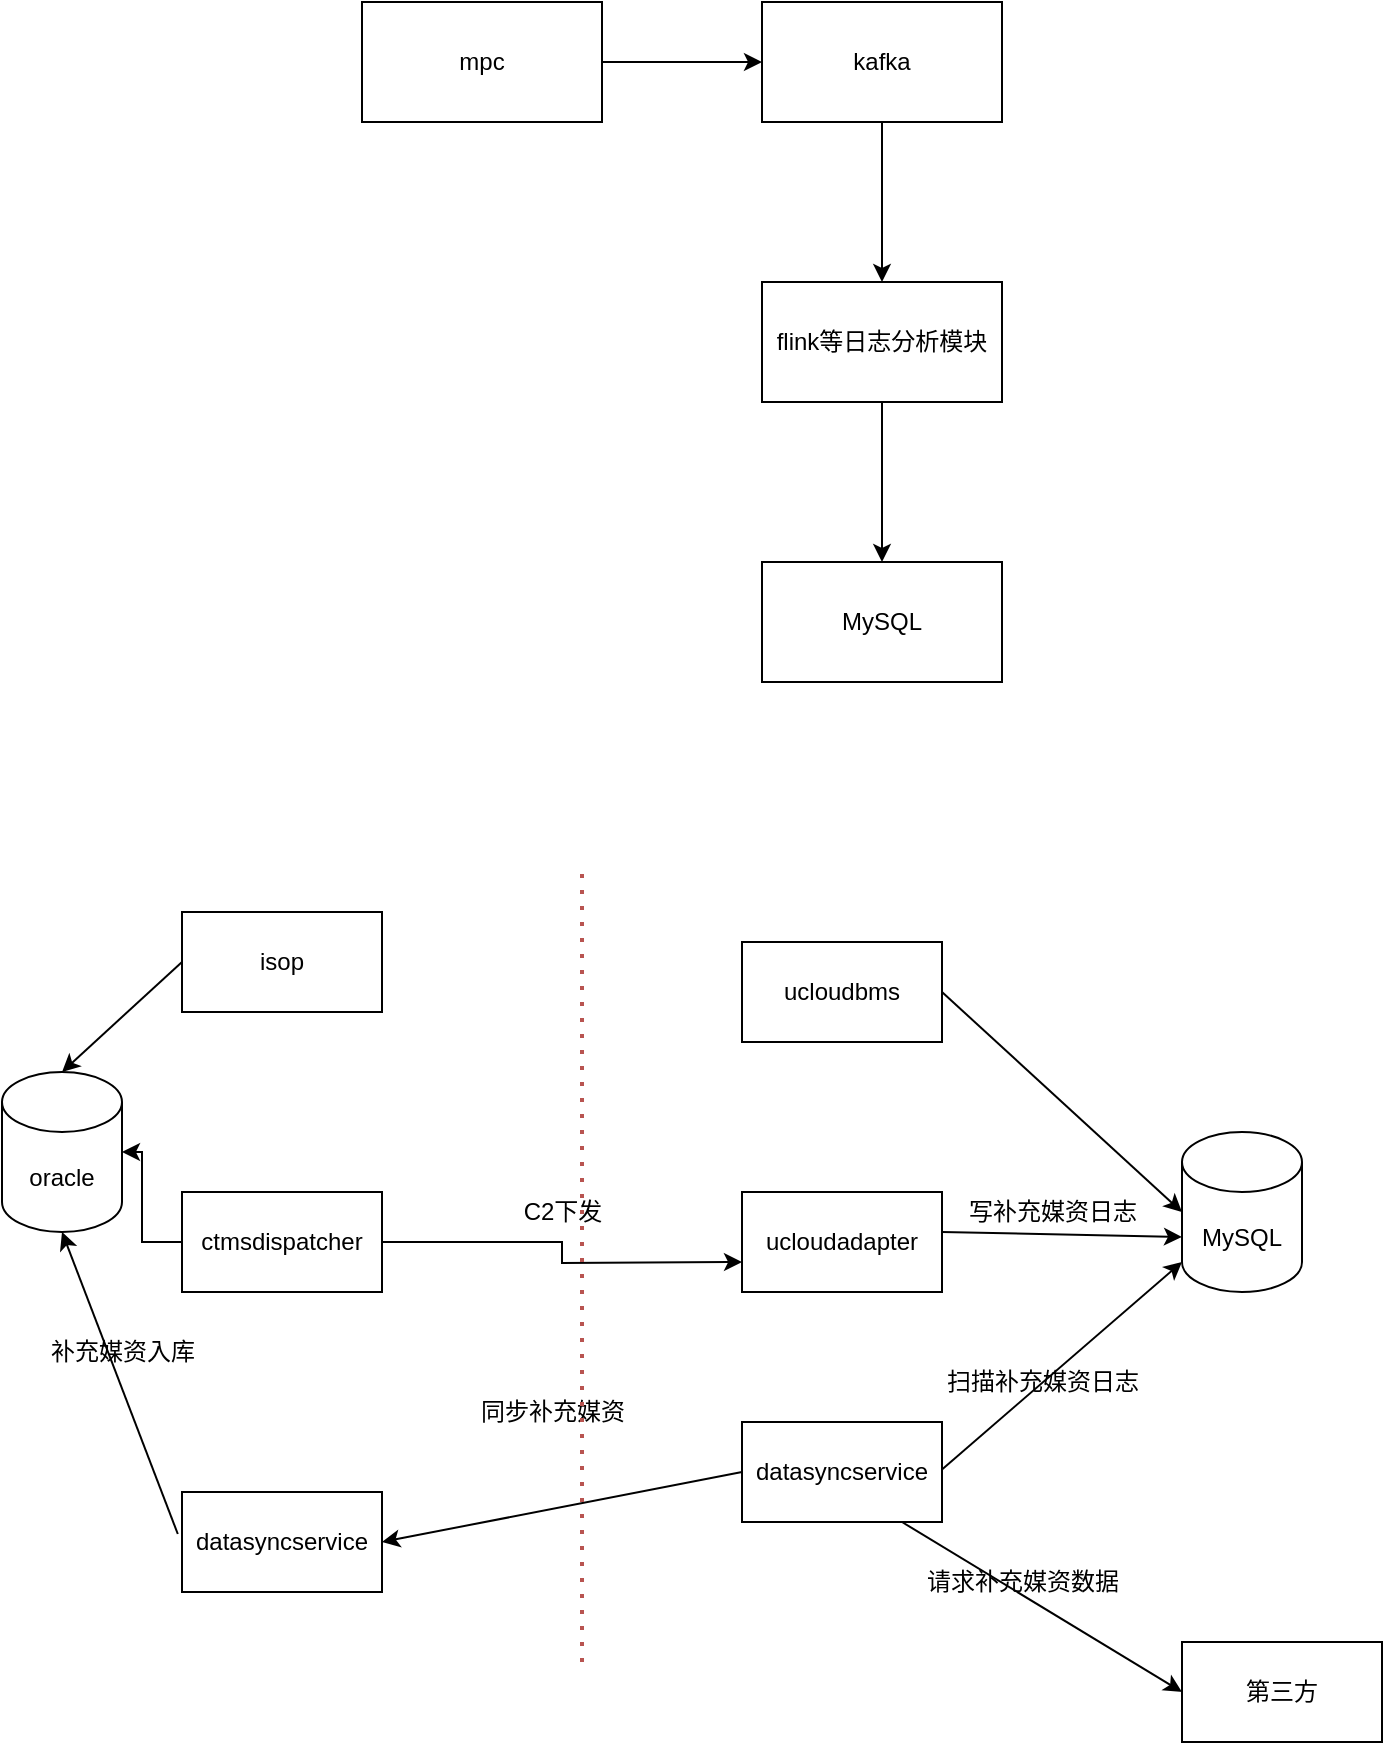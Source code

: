 <mxfile version="14.9.3" type="github">
  <diagram id="YmTmdFHc6FyqDe_sH9pm" name="Page-1">
    <mxGraphModel dx="813" dy="477" grid="1" gridSize="10" guides="1" tooltips="1" connect="1" arrows="1" fold="1" page="1" pageScale="1" pageWidth="827" pageHeight="1169" math="0" shadow="0">
      <root>
        <mxCell id="0" />
        <mxCell id="1" parent="0" />
        <mxCell id="XluoGH8vRkax0UuYclkj-3" value="" style="edgeStyle=orthogonalEdgeStyle;rounded=0;orthogonalLoop=1;jettySize=auto;html=1;" parent="1" source="XluoGH8vRkax0UuYclkj-1" target="XluoGH8vRkax0UuYclkj-2" edge="1">
          <mxGeometry relative="1" as="geometry" />
        </mxCell>
        <mxCell id="XluoGH8vRkax0UuYclkj-1" value="mpc" style="whiteSpace=wrap;html=1;" parent="1" vertex="1">
          <mxGeometry x="210" y="130" width="120" height="60" as="geometry" />
        </mxCell>
        <mxCell id="XluoGH8vRkax0UuYclkj-5" value="" style="edgeStyle=orthogonalEdgeStyle;rounded=0;orthogonalLoop=1;jettySize=auto;html=1;" parent="1" source="XluoGH8vRkax0UuYclkj-2" target="XluoGH8vRkax0UuYclkj-4" edge="1">
          <mxGeometry relative="1" as="geometry" />
        </mxCell>
        <mxCell id="XluoGH8vRkax0UuYclkj-2" value="kafka&lt;br&gt;" style="whiteSpace=wrap;html=1;" parent="1" vertex="1">
          <mxGeometry x="410" y="130" width="120" height="60" as="geometry" />
        </mxCell>
        <mxCell id="XluoGH8vRkax0UuYclkj-7" value="" style="edgeStyle=orthogonalEdgeStyle;rounded=0;orthogonalLoop=1;jettySize=auto;html=1;" parent="1" source="XluoGH8vRkax0UuYclkj-4" target="XluoGH8vRkax0UuYclkj-6" edge="1">
          <mxGeometry relative="1" as="geometry" />
        </mxCell>
        <mxCell id="XluoGH8vRkax0UuYclkj-4" value="flink等日志分析模块" style="whiteSpace=wrap;html=1;" parent="1" vertex="1">
          <mxGeometry x="410" y="270" width="120" height="60" as="geometry" />
        </mxCell>
        <mxCell id="XluoGH8vRkax0UuYclkj-6" value="MySQL" style="whiteSpace=wrap;html=1;" parent="1" vertex="1">
          <mxGeometry x="410" y="410" width="120" height="60" as="geometry" />
        </mxCell>
        <mxCell id="-E0du1wSxo-wRjcgoizt-2" value="isop" style="whiteSpace=wrap;html=1;" vertex="1" parent="1">
          <mxGeometry x="120" y="585" width="100" height="50" as="geometry" />
        </mxCell>
        <mxCell id="-E0du1wSxo-wRjcgoizt-3" value="ucloudadapter" style="whiteSpace=wrap;html=1;" vertex="1" parent="1">
          <mxGeometry x="400" y="725" width="100" height="50" as="geometry" />
        </mxCell>
        <mxCell id="-E0du1wSxo-wRjcgoizt-6" value="C2下发" style="text;html=1;align=center;verticalAlign=middle;resizable=0;points=[];autosize=1;strokeColor=none;" vertex="1" parent="1">
          <mxGeometry x="285" y="725" width="50" height="20" as="geometry" />
        </mxCell>
        <mxCell id="-E0du1wSxo-wRjcgoizt-7" value="ucloudbms" style="whiteSpace=wrap;html=1;" vertex="1" parent="1">
          <mxGeometry x="400" y="600" width="100" height="50" as="geometry" />
        </mxCell>
        <mxCell id="-E0du1wSxo-wRjcgoizt-10" value="oracle" style="shape=cylinder3;whiteSpace=wrap;html=1;boundedLbl=1;backgroundOutline=1;size=15;" vertex="1" parent="1">
          <mxGeometry x="30" y="665" width="60" height="80" as="geometry" />
        </mxCell>
        <mxCell id="-E0du1wSxo-wRjcgoizt-13" value="" style="edgeStyle=orthogonalEdgeStyle;rounded=0;orthogonalLoop=1;jettySize=auto;html=1;" edge="1" parent="1" source="-E0du1wSxo-wRjcgoizt-11" target="-E0du1wSxo-wRjcgoizt-10">
          <mxGeometry relative="1" as="geometry" />
        </mxCell>
        <mxCell id="-E0du1wSxo-wRjcgoizt-33" value="" style="edgeStyle=orthogonalEdgeStyle;rounded=0;orthogonalLoop=1;jettySize=auto;html=1;" edge="1" parent="1" source="-E0du1wSxo-wRjcgoizt-11">
          <mxGeometry relative="1" as="geometry">
            <mxPoint x="400" y="760" as="targetPoint" />
          </mxGeometry>
        </mxCell>
        <mxCell id="-E0du1wSxo-wRjcgoizt-11" value="ctmsdispatcher" style="whiteSpace=wrap;html=1;" vertex="1" parent="1">
          <mxGeometry x="120" y="725" width="100" height="50" as="geometry" />
        </mxCell>
        <mxCell id="-E0du1wSxo-wRjcgoizt-12" value="" style="endArrow=classic;html=1;exitX=0;exitY=0.5;exitDx=0;exitDy=0;entryX=0.5;entryY=0;entryDx=0;entryDy=0;entryPerimeter=0;" edge="1" parent="1" source="-E0du1wSxo-wRjcgoizt-2" target="-E0du1wSxo-wRjcgoizt-10">
          <mxGeometry width="50" height="50" relative="1" as="geometry">
            <mxPoint x="60" y="615" as="sourcePoint" />
            <mxPoint x="110" y="565" as="targetPoint" />
          </mxGeometry>
        </mxCell>
        <mxCell id="-E0du1wSxo-wRjcgoizt-15" value="MySQL" style="shape=cylinder3;whiteSpace=wrap;html=1;boundedLbl=1;backgroundOutline=1;size=15;" vertex="1" parent="1">
          <mxGeometry x="620" y="695" width="60" height="80" as="geometry" />
        </mxCell>
        <mxCell id="-E0du1wSxo-wRjcgoizt-16" value="" style="endArrow=classic;html=1;entryX=0;entryY=0.5;entryDx=0;entryDy=0;entryPerimeter=0;" edge="1" parent="1" target="-E0du1wSxo-wRjcgoizt-15">
          <mxGeometry width="50" height="50" relative="1" as="geometry">
            <mxPoint x="500" y="625" as="sourcePoint" />
            <mxPoint x="550" y="575" as="targetPoint" />
          </mxGeometry>
        </mxCell>
        <mxCell id="-E0du1wSxo-wRjcgoizt-17" value="" style="endArrow=classic;html=1;entryX=0;entryY=0;entryDx=0;entryDy=52.5;entryPerimeter=0;" edge="1" parent="1" target="-E0du1wSxo-wRjcgoizt-15">
          <mxGeometry width="50" height="50" relative="1" as="geometry">
            <mxPoint x="500" y="745" as="sourcePoint" />
            <mxPoint x="650" y="795" as="targetPoint" />
          </mxGeometry>
        </mxCell>
        <mxCell id="-E0du1wSxo-wRjcgoizt-18" value="datasyncservice" style="whiteSpace=wrap;html=1;" vertex="1" parent="1">
          <mxGeometry x="400" y="840" width="100" height="50" as="geometry" />
        </mxCell>
        <mxCell id="-E0du1wSxo-wRjcgoizt-19" value="" style="endArrow=classic;html=1;entryX=0;entryY=1;entryDx=0;entryDy=-15;entryPerimeter=0;" edge="1" parent="1" target="-E0du1wSxo-wRjcgoizt-15">
          <mxGeometry width="50" height="50" relative="1" as="geometry">
            <mxPoint x="500" y="863.75" as="sourcePoint" />
            <mxPoint x="620" y="866.25" as="targetPoint" />
          </mxGeometry>
        </mxCell>
        <mxCell id="-E0du1wSxo-wRjcgoizt-20" value="第三方" style="whiteSpace=wrap;html=1;" vertex="1" parent="1">
          <mxGeometry x="620" y="950" width="100" height="50" as="geometry" />
        </mxCell>
        <mxCell id="-E0du1wSxo-wRjcgoizt-21" value="" style="endArrow=classic;html=1;entryX=0;entryY=0.5;entryDx=0;entryDy=0;" edge="1" parent="1" target="-E0du1wSxo-wRjcgoizt-20">
          <mxGeometry width="50" height="50" relative="1" as="geometry">
            <mxPoint x="480" y="890" as="sourcePoint" />
            <mxPoint x="600" y="1000" as="targetPoint" />
          </mxGeometry>
        </mxCell>
        <mxCell id="-E0du1wSxo-wRjcgoizt-22" value="请求补充媒资数据" style="text;html=1;align=center;verticalAlign=middle;resizable=0;points=[];autosize=1;strokeColor=none;" vertex="1" parent="1">
          <mxGeometry x="485" y="910" width="110" height="20" as="geometry" />
        </mxCell>
        <mxCell id="-E0du1wSxo-wRjcgoizt-23" value="写补充媒资日志" style="text;html=1;align=center;verticalAlign=middle;resizable=0;points=[];autosize=1;strokeColor=none;" vertex="1" parent="1">
          <mxGeometry x="505" y="725" width="100" height="20" as="geometry" />
        </mxCell>
        <mxCell id="-E0du1wSxo-wRjcgoizt-24" value="扫描补充媒资日志" style="text;html=1;align=center;verticalAlign=middle;resizable=0;points=[];autosize=1;strokeColor=none;" vertex="1" parent="1">
          <mxGeometry x="495" y="810" width="110" height="20" as="geometry" />
        </mxCell>
        <mxCell id="-E0du1wSxo-wRjcgoizt-25" value="datasyncservice" style="whiteSpace=wrap;html=1;" vertex="1" parent="1">
          <mxGeometry x="120" y="875" width="100" height="50" as="geometry" />
        </mxCell>
        <mxCell id="-E0du1wSxo-wRjcgoizt-26" value="" style="endArrow=classic;html=1;exitX=-0.021;exitY=0.42;exitDx=0;exitDy=0;exitPerimeter=0;entryX=0.5;entryY=1;entryDx=0;entryDy=0;entryPerimeter=0;" edge="1" parent="1" source="-E0du1wSxo-wRjcgoizt-25" target="-E0du1wSxo-wRjcgoizt-10">
          <mxGeometry width="50" height="50" relative="1" as="geometry">
            <mxPoint x="90" y="760" as="sourcePoint" />
            <mxPoint x="56" y="749" as="targetPoint" />
          </mxGeometry>
        </mxCell>
        <mxCell id="-E0du1wSxo-wRjcgoizt-27" value="补充媒资入库" style="text;html=1;align=center;verticalAlign=middle;resizable=0;points=[];autosize=1;strokeColor=none;" vertex="1" parent="1">
          <mxGeometry x="45" y="795" width="90" height="20" as="geometry" />
        </mxCell>
        <mxCell id="-E0du1wSxo-wRjcgoizt-28" value="" style="endArrow=classic;html=1;exitX=0;exitY=0.5;exitDx=0;exitDy=0;entryX=1;entryY=0.5;entryDx=0;entryDy=0;" edge="1" parent="1" source="-E0du1wSxo-wRjcgoizt-18" target="-E0du1wSxo-wRjcgoizt-25">
          <mxGeometry width="50" height="50" relative="1" as="geometry">
            <mxPoint x="280" y="845" as="sourcePoint" />
            <mxPoint x="330" y="795" as="targetPoint" />
          </mxGeometry>
        </mxCell>
        <mxCell id="-E0du1wSxo-wRjcgoizt-29" value="同步补充媒资" style="text;html=1;align=center;verticalAlign=middle;resizable=0;points=[];autosize=1;strokeColor=none;" vertex="1" parent="1">
          <mxGeometry x="260" y="825" width="90" height="20" as="geometry" />
        </mxCell>
        <mxCell id="-E0du1wSxo-wRjcgoizt-34" value="" style="endArrow=none;dashed=1;html=1;dashPattern=1 3;strokeWidth=2;fillColor=#f8cecc;strokeColor=#b85450;" edge="1" parent="1">
          <mxGeometry width="50" height="50" relative="1" as="geometry">
            <mxPoint x="320" y="960" as="sourcePoint" />
            <mxPoint x="320" y="560" as="targetPoint" />
          </mxGeometry>
        </mxCell>
      </root>
    </mxGraphModel>
  </diagram>
</mxfile>
